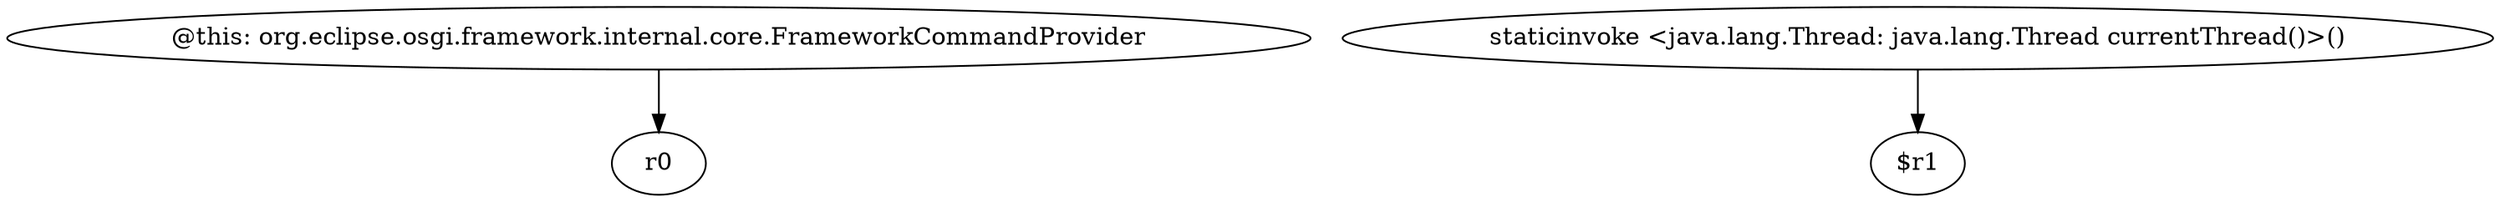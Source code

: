digraph g {
0[label="@this: org.eclipse.osgi.framework.internal.core.FrameworkCommandProvider"]
1[label="r0"]
0->1[label=""]
2[label="staticinvoke <java.lang.Thread: java.lang.Thread currentThread()>()"]
3[label="$r1"]
2->3[label=""]
}